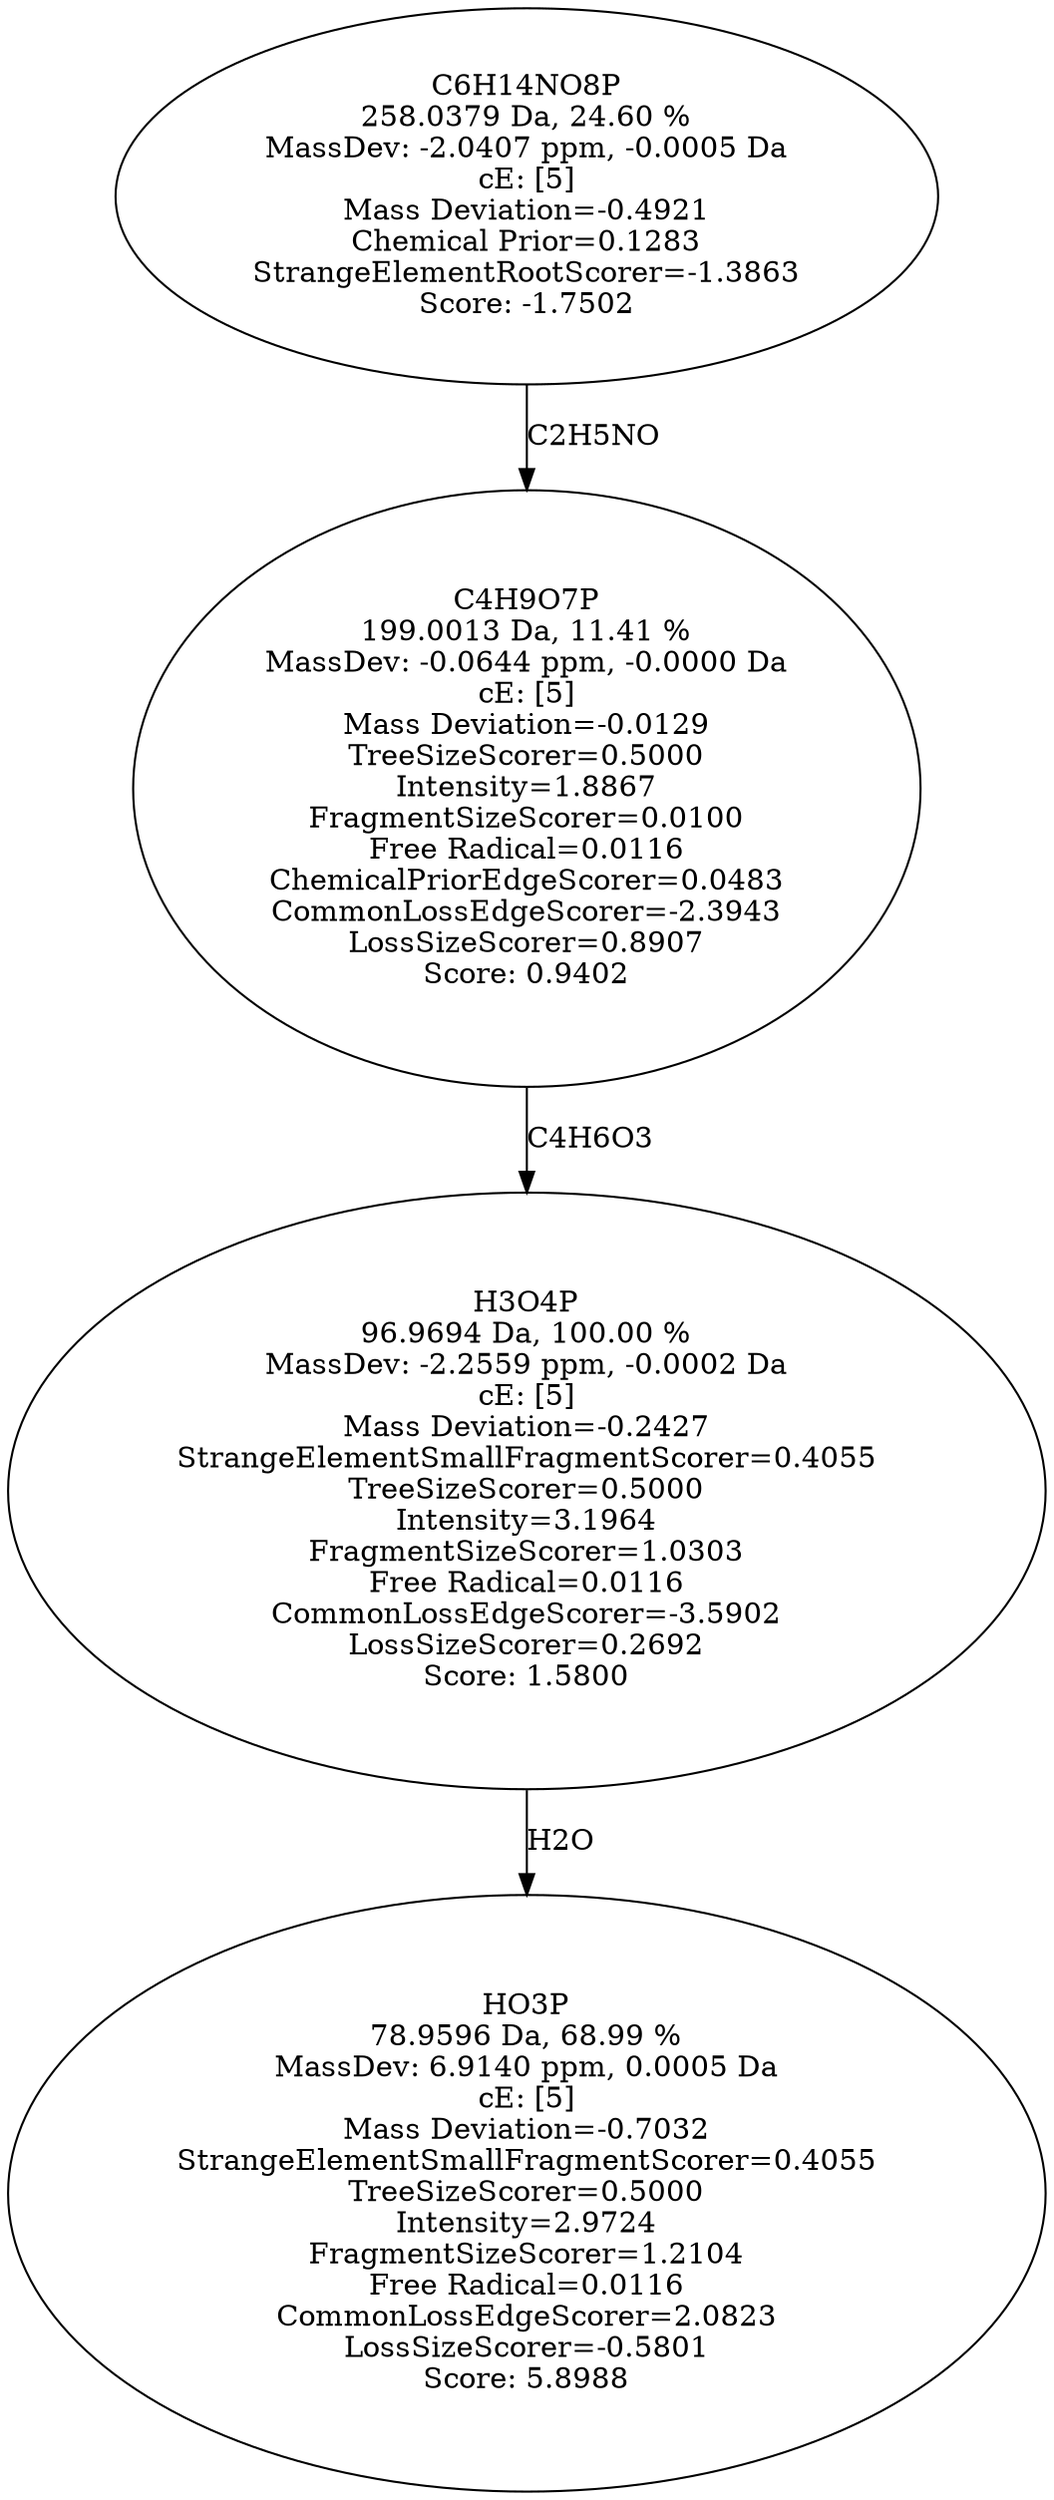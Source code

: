 strict digraph {
v1 [label="HO3P\n78.9596 Da, 68.99 %\nMassDev: 6.9140 ppm, 0.0005 Da\ncE: [5]\nMass Deviation=-0.7032\nStrangeElementSmallFragmentScorer=0.4055\nTreeSizeScorer=0.5000\nIntensity=2.9724\nFragmentSizeScorer=1.2104\nFree Radical=0.0116\nCommonLossEdgeScorer=2.0823\nLossSizeScorer=-0.5801\nScore: 5.8988"];
v2 [label="H3O4P\n96.9694 Da, 100.00 %\nMassDev: -2.2559 ppm, -0.0002 Da\ncE: [5]\nMass Deviation=-0.2427\nStrangeElementSmallFragmentScorer=0.4055\nTreeSizeScorer=0.5000\nIntensity=3.1964\nFragmentSizeScorer=1.0303\nFree Radical=0.0116\nCommonLossEdgeScorer=-3.5902\nLossSizeScorer=0.2692\nScore: 1.5800"];
v3 [label="C4H9O7P\n199.0013 Da, 11.41 %\nMassDev: -0.0644 ppm, -0.0000 Da\ncE: [5]\nMass Deviation=-0.0129\nTreeSizeScorer=0.5000\nIntensity=1.8867\nFragmentSizeScorer=0.0100\nFree Radical=0.0116\nChemicalPriorEdgeScorer=0.0483\nCommonLossEdgeScorer=-2.3943\nLossSizeScorer=0.8907\nScore: 0.9402"];
v4 [label="C6H14NO8P\n258.0379 Da, 24.60 %\nMassDev: -2.0407 ppm, -0.0005 Da\ncE: [5]\nMass Deviation=-0.4921\nChemical Prior=0.1283\nStrangeElementRootScorer=-1.3863\nScore: -1.7502"];
v2 -> v1 [label="H2O"];
v3 -> v2 [label="C4H6O3"];
v4 -> v3 [label="C2H5NO"];
}